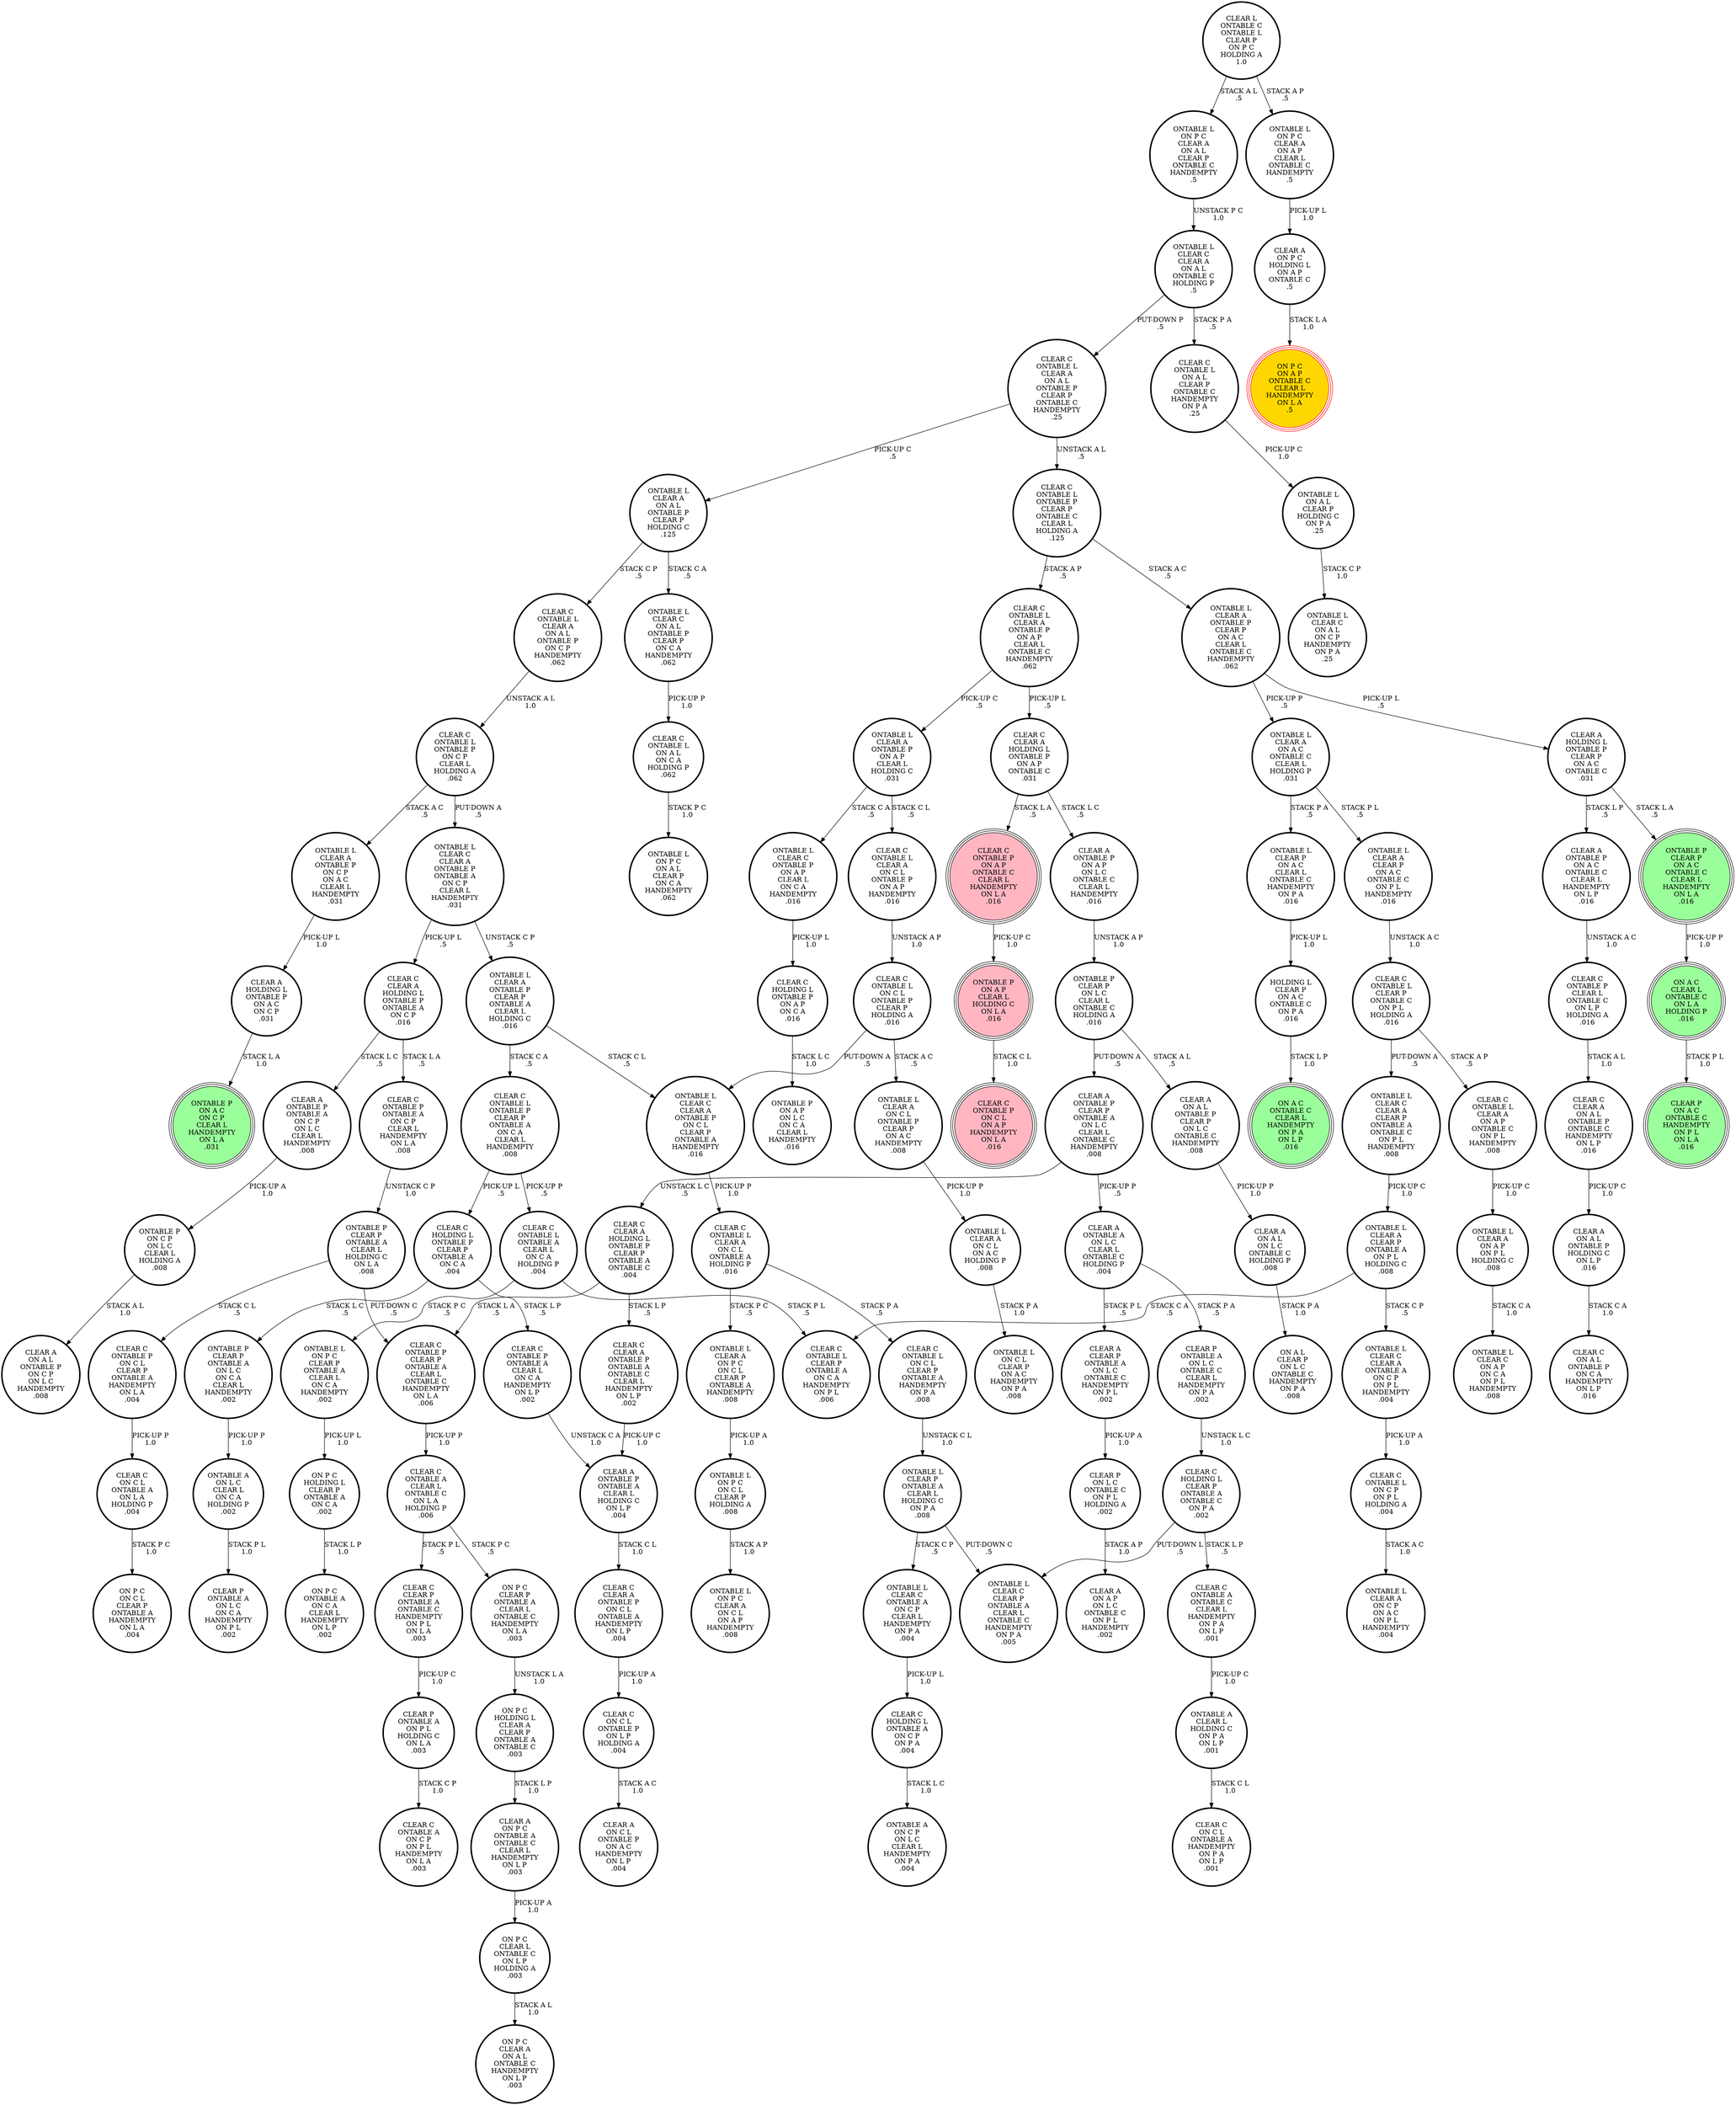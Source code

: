 digraph {
"CLEAR C\nCLEAR A\nONTABLE P\nONTABLE A\nONTABLE C\nCLEAR L\nHANDEMPTY\nON L P\n.002\n" -> "CLEAR A\nONTABLE P\nONTABLE A\nCLEAR L\nHOLDING C\nON L P\n.004\n"[label="PICK-UP C\n1.0\n"];
"ONTABLE L\nCLEAR A\nON C L\nONTABLE P\nCLEAR P\nON A C\nHANDEMPTY\n.008\n" -> "ONTABLE L\nCLEAR A\nON C L\nON A C\nHOLDING P\n.008\n"[label="PICK-UP P\n1.0\n"];
"ONTABLE L\nCLEAR C\nCLEAR A\nCLEAR P\nONTABLE A\nONTABLE C\nON P L\nHANDEMPTY\n.008\n" -> "ONTABLE L\nCLEAR A\nCLEAR P\nONTABLE A\nON P L\nHOLDING C\n.008\n"[label="PICK-UP C\n1.0\n"];
"CLEAR A\nON A L\nON L C\nONTABLE C\nHOLDING P\n.008\n" -> "ON A L\nCLEAR P\nON L C\nONTABLE C\nHANDEMPTY\nON P A\n.008\n"[label="STACK P A\n1.0\n"];
"ONTABLE L\nCLEAR C\nCLEAR A\nONTABLE P\nON C L\nCLEAR P\nONTABLE A\nHANDEMPTY\n.016\n" -> "CLEAR C\nONTABLE L\nCLEAR A\nON C L\nONTABLE A\nHOLDING P\n.016\n"[label="PICK-UP P\n1.0\n"];
"ON P C\nCLEAR L\nONTABLE C\nON L P\nHOLDING A\n.003\n" -> "ON P C\nCLEAR A\nON A L\nONTABLE C\nHANDEMPTY\nON L P\n.003\n"[label="STACK A L\n1.0\n"];
"ONTABLE L\nCLEAR C\nON A L\nONTABLE P\nCLEAR P\nON C A\nHANDEMPTY\n.062\n" -> "CLEAR C\nONTABLE L\nON A L\nON C A\nHOLDING P\n.062\n"[label="PICK-UP P\n1.0\n"];
"ONTABLE A\nCLEAR L\nHOLDING C\nON P A\nON L P\n.001\n" -> "CLEAR C\nON C L\nONTABLE A\nHANDEMPTY\nON P A\nON L P\n.001\n"[label="STACK C L\n1.0\n"];
"CLEAR C\nON C L\nONTABLE P\nON L P\nHOLDING A\n.004\n" -> "CLEAR A\nON C L\nONTABLE P\nON A C\nHANDEMPTY\nON L P\n.004\n"[label="STACK A C\n1.0\n"];
"CLEAR C\nHOLDING L\nONTABLE P\nON A P\nON C A\n.016\n" -> "ONTABLE P\nON A P\nON L C\nON C A\nCLEAR L\nHANDEMPTY\n.016\n"[label="STACK L C\n1.0\n"];
"CLEAR P\nON L C\nONTABLE C\nON P L\nHOLDING A\n.002\n" -> "CLEAR A\nON A P\nON L C\nONTABLE C\nON P L\nHANDEMPTY\n.002\n"[label="STACK A P\n1.0\n"];
"CLEAR C\nONTABLE L\nCLEAR A\nON A L\nONTABLE P\nCLEAR P\nONTABLE C\nHANDEMPTY\n.25\n" -> "CLEAR C\nONTABLE L\nONTABLE P\nCLEAR P\nONTABLE C\nCLEAR L\nHOLDING A\n.125\n"[label="UNSTACK A L\n.5\n"];
"CLEAR C\nONTABLE L\nCLEAR A\nON A L\nONTABLE P\nCLEAR P\nONTABLE C\nHANDEMPTY\n.25\n" -> "ONTABLE L\nCLEAR A\nON A L\nONTABLE P\nCLEAR P\nHOLDING C\n.125\n"[label="PICK-UP C\n.5\n"];
"CLEAR C\nHOLDING L\nONTABLE P\nCLEAR P\nONTABLE A\nON C A\n.004\n" -> "CLEAR C\nONTABLE P\nONTABLE A\nCLEAR L\nON C A\nHANDEMPTY\nON L P\n.002\n"[label="STACK L P\n.5\n"];
"CLEAR C\nHOLDING L\nONTABLE P\nCLEAR P\nONTABLE A\nON C A\n.004\n" -> "ONTABLE P\nCLEAR P\nONTABLE A\nON L C\nON C A\nCLEAR L\nHANDEMPTY\n.002\n"[label="STACK L C\n.5\n"];
"ONTABLE L\nON A L\nCLEAR P\nHOLDING C\nON P A\n.25\n" -> "ONTABLE L\nCLEAR C\nON A L\nON C P\nHANDEMPTY\nON P A\n.25\n"[label="STACK C P\n1.0\n"];
"ONTABLE L\nCLEAR A\nONTABLE P\nCLEAR P\nON A C\nCLEAR L\nONTABLE C\nHANDEMPTY\n.062\n" -> "ONTABLE L\nCLEAR A\nON A C\nONTABLE C\nCLEAR L\nHOLDING P\n.031\n"[label="PICK-UP P\n.5\n"];
"ONTABLE L\nCLEAR A\nONTABLE P\nCLEAR P\nON A C\nCLEAR L\nONTABLE C\nHANDEMPTY\n.062\n" -> "CLEAR A\nHOLDING L\nONTABLE P\nCLEAR P\nON A C\nONTABLE C\n.031\n"[label="PICK-UP L\n.5\n"];
"CLEAR A\nONTABLE A\nON L C\nCLEAR L\nONTABLE C\nHOLDING P\n.004\n" -> "CLEAR P\nONTABLE A\nON L C\nONTABLE C\nCLEAR L\nHANDEMPTY\nON P A\n.002\n"[label="STACK P A\n.5\n"];
"CLEAR A\nONTABLE A\nON L C\nCLEAR L\nONTABLE C\nHOLDING P\n.004\n" -> "CLEAR A\nCLEAR P\nONTABLE A\nON L C\nONTABLE C\nHANDEMPTY\nON P L\n.002\n"[label="STACK P L\n.5\n"];
"CLEAR C\nCLEAR A\nON A L\nONTABLE P\nONTABLE C\nHANDEMPTY\nON L P\n.016\n" -> "CLEAR A\nON A L\nONTABLE P\nHOLDING C\nON L P\n.016\n"[label="PICK-UP C\n1.0\n"];
"ON A C\nCLEAR L\nONTABLE C\nON L A\nHOLDING P\n.016\n" -> "CLEAR P\nON A C\nONTABLE C\nHANDEMPTY\nON P L\nON L A\n.016\n"[label="STACK P L\n1.0\n"];
"ONTABLE L\nCLEAR C\nONTABLE A\nON C P\nCLEAR L\nHANDEMPTY\nON P A\n.004\n" -> "CLEAR C\nHOLDING L\nONTABLE A\nON C P\nON P A\n.004\n"[label="PICK-UP L\n1.0\n"];
"ONTABLE L\nCLEAR P\nONTABLE A\nCLEAR L\nHOLDING C\nON P A\n.008\n" -> "ONTABLE L\nCLEAR C\nONTABLE A\nON C P\nCLEAR L\nHANDEMPTY\nON P A\n.004\n"[label="STACK C P\n.5\n"];
"ONTABLE L\nCLEAR P\nONTABLE A\nCLEAR L\nHOLDING C\nON P A\n.008\n" -> "ONTABLE L\nCLEAR C\nCLEAR P\nONTABLE A\nCLEAR L\nONTABLE C\nHANDEMPTY\nON P A\n.005\n"[label="PUT-DOWN C\n.5\n"];
"CLEAR C\nCLEAR A\nONTABLE P\nON C L\nONTABLE A\nHANDEMPTY\nON L P\n.004\n" -> "CLEAR C\nON C L\nONTABLE P\nON L P\nHOLDING A\n.004\n"[label="PICK-UP A\n1.0\n"];
"ONTABLE L\nCLEAR A\nONTABLE P\nCLEAR P\nONTABLE A\nCLEAR L\nHOLDING C\n.016\n" -> "ONTABLE L\nCLEAR C\nCLEAR A\nONTABLE P\nON C L\nCLEAR P\nONTABLE A\nHANDEMPTY\n.016\n"[label="STACK C L\n.5\n"];
"ONTABLE L\nCLEAR A\nONTABLE P\nCLEAR P\nONTABLE A\nCLEAR L\nHOLDING C\n.016\n" -> "CLEAR C\nONTABLE L\nONTABLE P\nCLEAR P\nONTABLE A\nON C A\nCLEAR L\nHANDEMPTY\n.008\n"[label="STACK C A\n.5\n"];
"CLEAR A\nCLEAR P\nONTABLE A\nON L C\nONTABLE C\nHANDEMPTY\nON P L\n.002\n" -> "CLEAR P\nON L C\nONTABLE C\nON P L\nHOLDING A\n.002\n"[label="PICK-UP A\n1.0\n"];
"CLEAR C\nON C L\nONTABLE A\nON L A\nHOLDING P\n.004\n" -> "ON P C\nON C L\nCLEAR P\nONTABLE A\nHANDEMPTY\nON L A\n.004\n"[label="STACK P C\n1.0\n"];
"CLEAR C\nONTABLE L\nONTABLE A\nCLEAR L\nON C A\nHOLDING P\n.004\n" -> "CLEAR C\nONTABLE L\nCLEAR P\nONTABLE A\nON C A\nHANDEMPTY\nON P L\n.006\n"[label="STACK P L\n.5\n"];
"CLEAR C\nONTABLE L\nONTABLE A\nCLEAR L\nON C A\nHOLDING P\n.004\n" -> "ONTABLE L\nON P C\nCLEAR P\nONTABLE A\nCLEAR L\nON C A\nHANDEMPTY\n.002\n"[label="STACK P C\n.5\n"];
"ONTABLE L\nCLEAR C\nCLEAR A\nONTABLE P\nONTABLE A\nON C P\nCLEAR L\nHANDEMPTY\n.031\n" -> "ONTABLE L\nCLEAR A\nONTABLE P\nCLEAR P\nONTABLE A\nCLEAR L\nHOLDING C\n.016\n"[label="UNSTACK C P\n.5\n"];
"ONTABLE L\nCLEAR C\nCLEAR A\nONTABLE P\nONTABLE A\nON C P\nCLEAR L\nHANDEMPTY\n.031\n" -> "CLEAR C\nCLEAR A\nHOLDING L\nONTABLE P\nONTABLE A\nON C P\n.016\n"[label="PICK-UP L\n.5\n"];
"HOLDING L\nCLEAR P\nON A C\nONTABLE C\nON P A\n.016\n" -> "ON A C\nONTABLE C\nCLEAR L\nHANDEMPTY\nON P A\nON L P\n.016\n"[label="STACK L P\n1.0\n"];
"CLEAR C\nCLEAR A\nHOLDING L\nONTABLE P\nCLEAR P\nONTABLE A\nONTABLE C\n.004\n" -> "CLEAR C\nCLEAR A\nONTABLE P\nONTABLE A\nONTABLE C\nCLEAR L\nHANDEMPTY\nON L P\n.002\n"[label="STACK L P\n.5\n"];
"CLEAR C\nCLEAR A\nHOLDING L\nONTABLE P\nCLEAR P\nONTABLE A\nONTABLE C\n.004\n" -> "CLEAR C\nONTABLE P\nCLEAR P\nONTABLE A\nCLEAR L\nONTABLE C\nHANDEMPTY\nON L A\n.006\n"[label="STACK L A\n.5\n"];
"CLEAR A\nONTABLE P\nONTABLE A\nCLEAR L\nHOLDING C\nON L P\n.004\n" -> "CLEAR C\nCLEAR A\nONTABLE P\nON C L\nONTABLE A\nHANDEMPTY\nON L P\n.004\n"[label="STACK C L\n1.0\n"];
"ONTABLE A\nON L C\nCLEAR L\nON C A\nHOLDING P\n.002\n" -> "CLEAR P\nONTABLE A\nON L C\nON C A\nHANDEMPTY\nON P L\n.002\n"[label="STACK P L\n1.0\n"];
"ONTABLE L\nON P C\nCLEAR P\nONTABLE A\nCLEAR L\nON C A\nHANDEMPTY\n.002\n" -> "ON P C\nHOLDING L\nCLEAR P\nONTABLE A\nON C A\n.002\n"[label="PICK-UP L\n1.0\n"];
"CLEAR A\nONTABLE P\nON A C\nONTABLE C\nCLEAR L\nHANDEMPTY\nON L P\n.016\n" -> "CLEAR C\nONTABLE P\nCLEAR L\nONTABLE C\nON L P\nHOLDING A\n.016\n"[label="UNSTACK A C\n1.0\n"];
"CLEAR C\nONTABLE P\nCLEAR L\nONTABLE C\nON L P\nHOLDING A\n.016\n" -> "CLEAR C\nCLEAR A\nON A L\nONTABLE P\nONTABLE C\nHANDEMPTY\nON L P\n.016\n"[label="STACK A L\n1.0\n"];
"CLEAR C\nCLEAR A\nHOLDING L\nONTABLE P\nONTABLE A\nON C P\n.016\n" -> "CLEAR C\nONTABLE P\nONTABLE A\nON C P\nCLEAR L\nHANDEMPTY\nON L A\n.008\n"[label="STACK L A\n.5\n"];
"CLEAR C\nCLEAR A\nHOLDING L\nONTABLE P\nONTABLE A\nON C P\n.016\n" -> "CLEAR A\nONTABLE P\nONTABLE A\nON C P\nON L C\nCLEAR L\nHANDEMPTY\n.008\n"[label="STACK L C\n.5\n"];
"ONTABLE L\nCLEAR A\nONTABLE P\nON C P\nON A C\nCLEAR L\nHANDEMPTY\n.031\n" -> "CLEAR A\nHOLDING L\nONTABLE P\nON A C\nON C P\n.031\n"[label="PICK-UP L\n1.0\n"];
"CLEAR A\nON P C\nONTABLE A\nONTABLE C\nCLEAR L\nHANDEMPTY\nON L P\n.003\n" -> "ON P C\nCLEAR L\nONTABLE C\nON L P\nHOLDING A\n.003\n"[label="PICK-UP A\n1.0\n"];
"CLEAR C\nONTABLE P\nON A P\nONTABLE C\nCLEAR L\nHANDEMPTY\nON L A\n.016\n" -> "ONTABLE P\nON A P\nCLEAR L\nHOLDING C\nON L A\n.016\n"[label="PICK-UP C\n1.0\n"];
"ONTABLE L\nCLEAR A\nON A P\nON P L\nHOLDING C\n.008\n" -> "ONTABLE L\nCLEAR C\nON A P\nON C A\nON P L\nHANDEMPTY\n.008\n"[label="STACK C A\n1.0\n"];
"CLEAR C\nONTABLE L\nCLEAR A\nON A L\nONTABLE P\nON C P\nHANDEMPTY\n.062\n" -> "CLEAR C\nONTABLE L\nONTABLE P\nON C P\nCLEAR L\nHOLDING A\n.062\n"[label="UNSTACK A L\n1.0\n"];
"ONTABLE L\nCLEAR P\nON A C\nCLEAR L\nONTABLE C\nHANDEMPTY\nON P A\n.016\n" -> "HOLDING L\nCLEAR P\nON A C\nONTABLE C\nON P A\n.016\n"[label="PICK-UP L\n1.0\n"];
"ONTABLE L\nCLEAR A\nON A L\nONTABLE P\nCLEAR P\nHOLDING C\n.125\n" -> "ONTABLE L\nCLEAR C\nON A L\nONTABLE P\nCLEAR P\nON C A\nHANDEMPTY\n.062\n"[label="STACK C A\n.5\n"];
"ONTABLE L\nCLEAR A\nON A L\nONTABLE P\nCLEAR P\nHOLDING C\n.125\n" -> "CLEAR C\nONTABLE L\nCLEAR A\nON A L\nONTABLE P\nON C P\nHANDEMPTY\n.062\n"[label="STACK C P\n.5\n"];
"CLEAR P\nONTABLE A\nON L C\nONTABLE C\nCLEAR L\nHANDEMPTY\nON P A\n.002\n" -> "CLEAR C\nHOLDING L\nCLEAR P\nONTABLE A\nONTABLE C\nON P A\n.002\n"[label="UNSTACK L C\n1.0\n"];
"ONTABLE L\nCLEAR C\nONTABLE P\nON A P\nCLEAR L\nON C A\nHANDEMPTY\n.016\n" -> "CLEAR C\nHOLDING L\nONTABLE P\nON A P\nON C A\n.016\n"[label="PICK-UP L\n1.0\n"];
"ONTABLE L\nCLEAR A\nON A C\nONTABLE C\nCLEAR L\nHOLDING P\n.031\n" -> "ONTABLE L\nCLEAR A\nCLEAR P\nON A C\nONTABLE C\nON P L\nHANDEMPTY\n.016\n"[label="STACK P L\n.5\n"];
"ONTABLE L\nCLEAR A\nON A C\nONTABLE C\nCLEAR L\nHOLDING P\n.031\n" -> "ONTABLE L\nCLEAR P\nON A C\nCLEAR L\nONTABLE C\nHANDEMPTY\nON P A\n.016\n"[label="STACK P A\n.5\n"];
"CLEAR A\nONTABLE P\nCLEAR P\nONTABLE A\nON L C\nCLEAR L\nONTABLE C\nHANDEMPTY\n.008\n" -> "CLEAR A\nONTABLE A\nON L C\nCLEAR L\nONTABLE C\nHOLDING P\n.004\n"[label="PICK-UP P\n.5\n"];
"CLEAR A\nONTABLE P\nCLEAR P\nONTABLE A\nON L C\nCLEAR L\nONTABLE C\nHANDEMPTY\n.008\n" -> "CLEAR C\nCLEAR A\nHOLDING L\nONTABLE P\nCLEAR P\nONTABLE A\nONTABLE C\n.004\n"[label="UNSTACK L C\n.5\n"];
"CLEAR A\nON P C\nHOLDING L\nON A P\nONTABLE C\n.5\n" -> "ON P C\nON A P\nONTABLE C\nCLEAR L\nHANDEMPTY\nON L A\n.5\n"[label="STACK L A\n1.0\n"];
"CLEAR C\nONTABLE L\nON A L\nCLEAR P\nONTABLE C\nHANDEMPTY\nON P A\n.25\n" -> "ONTABLE L\nON A L\nCLEAR P\nHOLDING C\nON P A\n.25\n"[label="PICK-UP C\n1.0\n"];
"CLEAR C\nONTABLE L\nON C L\nONTABLE P\nCLEAR P\nHOLDING A\n.016\n" -> "ONTABLE L\nCLEAR A\nON C L\nONTABLE P\nCLEAR P\nON A C\nHANDEMPTY\n.008\n"[label="STACK A C\n.5\n"];
"CLEAR C\nONTABLE L\nON C L\nONTABLE P\nCLEAR P\nHOLDING A\n.016\n" -> "ONTABLE L\nCLEAR C\nCLEAR A\nONTABLE P\nON C L\nCLEAR P\nONTABLE A\nHANDEMPTY\n.016\n"[label="PUT-DOWN A\n.5\n"];
"CLEAR C\nONTABLE A\nCLEAR L\nONTABLE C\nON L A\nHOLDING P\n.006\n" -> "ON P C\nCLEAR P\nONTABLE A\nCLEAR L\nONTABLE C\nHANDEMPTY\nON L A\n.003\n"[label="STACK P C\n.5\n"];
"CLEAR C\nONTABLE A\nCLEAR L\nONTABLE C\nON L A\nHOLDING P\n.006\n" -> "CLEAR C\nCLEAR P\nONTABLE A\nONTABLE C\nHANDEMPTY\nON P L\nON L A\n.003\n"[label="STACK P L\n.5\n"];
"ONTABLE P\nON A P\nCLEAR L\nHOLDING C\nON L A\n.016\n" -> "CLEAR C\nONTABLE P\nON C L\nON A P\nHANDEMPTY\nON L A\n.016\n"[label="STACK C L\n1.0\n"];
"ONTABLE P\nCLEAR P\nONTABLE A\nON L C\nON C A\nCLEAR L\nHANDEMPTY\n.002\n" -> "ONTABLE A\nON L C\nCLEAR L\nON C A\nHOLDING P\n.002\n"[label="PICK-UP P\n1.0\n"];
"CLEAR C\nONTABLE L\nCLEAR A\nON A P\nONTABLE C\nON P L\nHANDEMPTY\n.008\n" -> "ONTABLE L\nCLEAR A\nON A P\nON P L\nHOLDING C\n.008\n"[label="PICK-UP C\n1.0\n"];
"CLEAR C\nONTABLE P\nONTABLE A\nCLEAR L\nON C A\nHANDEMPTY\nON L P\n.002\n" -> "CLEAR A\nONTABLE P\nONTABLE A\nCLEAR L\nHOLDING C\nON L P\n.004\n"[label="UNSTACK C A\n1.0\n"];
"CLEAR C\nONTABLE P\nCLEAR P\nONTABLE A\nCLEAR L\nONTABLE C\nHANDEMPTY\nON L A\n.006\n" -> "CLEAR C\nONTABLE A\nCLEAR L\nONTABLE C\nON L A\nHOLDING P\n.006\n"[label="PICK-UP P\n1.0\n"];
"ONTABLE L\nON P C\nCLEAR A\nON A L\nCLEAR P\nONTABLE C\nHANDEMPTY\n.5\n" -> "ONTABLE L\nCLEAR C\nCLEAR A\nON A L\nONTABLE C\nHOLDING P\n.5\n"[label="UNSTACK P C\n1.0\n"];
"CLEAR C\nCLEAR P\nONTABLE A\nONTABLE C\nHANDEMPTY\nON P L\nON L A\n.003\n" -> "CLEAR P\nONTABLE A\nON P L\nHOLDING C\nON L A\n.003\n"[label="PICK-UP C\n1.0\n"];
"CLEAR C\nONTABLE L\nCLEAR A\nON C L\nONTABLE P\nON A P\nHANDEMPTY\n.016\n" -> "CLEAR C\nONTABLE L\nON C L\nONTABLE P\nCLEAR P\nHOLDING A\n.016\n"[label="UNSTACK A P\n1.0\n"];
"CLEAR L\nONTABLE C\nONTABLE L\nCLEAR P\nON P C\nHOLDING A\n1.0\n" -> "ONTABLE L\nON P C\nCLEAR A\nON A L\nCLEAR P\nONTABLE C\nHANDEMPTY\n.5\n"[label="STACK A L\n.5\n"];
"CLEAR L\nONTABLE C\nONTABLE L\nCLEAR P\nON P C\nHOLDING A\n1.0\n" -> "ONTABLE L\nON P C\nCLEAR A\nON A P\nCLEAR L\nONTABLE C\nHANDEMPTY\n.5\n"[label="STACK A P\n.5\n"];
"CLEAR C\nONTABLE P\nON C L\nCLEAR P\nONTABLE A\nHANDEMPTY\nON L A\n.004\n" -> "CLEAR C\nON C L\nONTABLE A\nON L A\nHOLDING P\n.004\n"[label="PICK-UP P\n1.0\n"];
"CLEAR A\nHOLDING L\nONTABLE P\nON A C\nON C P\n.031\n" -> "ONTABLE P\nON A C\nON C P\nCLEAR L\nHANDEMPTY\nON L A\n.031\n"[label="STACK L A\n1.0\n"];
"CLEAR A\nONTABLE P\nONTABLE A\nON C P\nON L C\nCLEAR L\nHANDEMPTY\n.008\n" -> "ONTABLE P\nON C P\nON L C\nCLEAR L\nHOLDING A\n.008\n"[label="PICK-UP A\n1.0\n"];
"ONTABLE P\nON C P\nON L C\nCLEAR L\nHOLDING A\n.008\n" -> "CLEAR A\nON A L\nONTABLE P\nON C P\nON L C\nHANDEMPTY\n.008\n"[label="STACK A L\n1.0\n"];
"CLEAR C\nHOLDING L\nONTABLE A\nON C P\nON P A\n.004\n" -> "ONTABLE A\nON C P\nON L C\nCLEAR L\nHANDEMPTY\nON P A\n.004\n"[label="STACK L C\n1.0\n"];
"CLEAR C\nONTABLE L\nCLEAR P\nONTABLE C\nON P L\nHOLDING A\n.016\n" -> "CLEAR C\nONTABLE L\nCLEAR A\nON A P\nONTABLE C\nON P L\nHANDEMPTY\n.008\n"[label="STACK A P\n.5\n"];
"CLEAR C\nONTABLE L\nCLEAR P\nONTABLE C\nON P L\nHOLDING A\n.016\n" -> "ONTABLE L\nCLEAR C\nCLEAR A\nCLEAR P\nONTABLE A\nONTABLE C\nON P L\nHANDEMPTY\n.008\n"[label="PUT-DOWN A\n.5\n"];
"CLEAR C\nONTABLE L\nON C P\nON P L\nHOLDING A\n.004\n" -> "ONTABLE L\nCLEAR A\nON C P\nON A C\nON P L\nHANDEMPTY\n.004\n"[label="STACK A C\n1.0\n"];
"CLEAR C\nONTABLE P\nONTABLE A\nON C P\nCLEAR L\nHANDEMPTY\nON L A\n.008\n" -> "ONTABLE P\nCLEAR P\nONTABLE A\nCLEAR L\nHOLDING C\nON L A\n.008\n"[label="UNSTACK C P\n1.0\n"];
"CLEAR A\nON A L\nONTABLE P\nHOLDING C\nON L P\n.016\n" -> "CLEAR C\nON A L\nONTABLE P\nON C A\nHANDEMPTY\nON L P\n.016\n"[label="STACK C A\n1.0\n"];
"CLEAR A\nONTABLE P\nON A P\nON L C\nONTABLE C\nCLEAR L\nHANDEMPTY\n.016\n" -> "ONTABLE P\nCLEAR P\nON L C\nCLEAR L\nONTABLE C\nHOLDING A\n.016\n"[label="UNSTACK A P\n1.0\n"];
"ONTABLE L\nCLEAR C\nCLEAR A\nONTABLE A\nON C P\nON P L\nHANDEMPTY\n.004\n" -> "CLEAR C\nONTABLE L\nON C P\nON P L\nHOLDING A\n.004\n"[label="PICK-UP A\n1.0\n"];
"ONTABLE L\nCLEAR A\nONTABLE P\nON A P\nCLEAR L\nHOLDING C\n.031\n" -> "CLEAR C\nONTABLE L\nCLEAR A\nON C L\nONTABLE P\nON A P\nHANDEMPTY\n.016\n"[label="STACK C L\n.5\n"];
"ONTABLE L\nCLEAR A\nONTABLE P\nON A P\nCLEAR L\nHOLDING C\n.031\n" -> "ONTABLE L\nCLEAR C\nONTABLE P\nON A P\nCLEAR L\nON C A\nHANDEMPTY\n.016\n"[label="STACK C A\n.5\n"];
"CLEAR C\nHOLDING L\nCLEAR P\nONTABLE A\nONTABLE C\nON P A\n.002\n" -> "ONTABLE L\nCLEAR C\nCLEAR P\nONTABLE A\nCLEAR L\nONTABLE C\nHANDEMPTY\nON P A\n.005\n"[label="PUT-DOWN L\n.5\n"];
"CLEAR C\nHOLDING L\nCLEAR P\nONTABLE A\nONTABLE C\nON P A\n.002\n" -> "CLEAR C\nONTABLE A\nONTABLE C\nCLEAR L\nHANDEMPTY\nON P A\nON L P\n.001\n"[label="STACK L P\n.5\n"];
"ONTABLE L\nCLEAR A\nCLEAR P\nONTABLE A\nON P L\nHOLDING C\n.008\n" -> "CLEAR C\nONTABLE L\nCLEAR P\nONTABLE A\nON C A\nHANDEMPTY\nON P L\n.006\n"[label="STACK C A\n.5\n"];
"ONTABLE L\nCLEAR A\nCLEAR P\nONTABLE A\nON P L\nHOLDING C\n.008\n" -> "ONTABLE L\nCLEAR C\nCLEAR A\nONTABLE A\nON C P\nON P L\nHANDEMPTY\n.004\n"[label="STACK C P\n.5\n"];
"CLEAR A\nON A L\nONTABLE P\nCLEAR P\nON L C\nONTABLE C\nHANDEMPTY\n.008\n" -> "CLEAR A\nON A L\nON L C\nONTABLE C\nHOLDING P\n.008\n"[label="PICK-UP P\n1.0\n"];
"CLEAR C\nONTABLE L\nON C L\nCLEAR P\nONTABLE A\nHANDEMPTY\nON P A\n.008\n" -> "ONTABLE L\nCLEAR P\nONTABLE A\nCLEAR L\nHOLDING C\nON P A\n.008\n"[label="UNSTACK C L\n1.0\n"];
"ONTABLE L\nCLEAR A\nON P C\nON C L\nCLEAR P\nONTABLE A\nHANDEMPTY\n.008\n" -> "ONTABLE L\nON P C\nON C L\nCLEAR P\nHOLDING A\n.008\n"[label="PICK-UP A\n1.0\n"];
"ON P C\nHOLDING L\nCLEAR A\nCLEAR P\nONTABLE A\nONTABLE C\n.003\n" -> "CLEAR A\nON P C\nONTABLE A\nONTABLE C\nCLEAR L\nHANDEMPTY\nON L P\n.003\n"[label="STACK L P\n1.0\n"];
"CLEAR C\nONTABLE L\nCLEAR A\nON C L\nONTABLE A\nHOLDING P\n.016\n" -> "CLEAR C\nONTABLE L\nON C L\nCLEAR P\nONTABLE A\nHANDEMPTY\nON P A\n.008\n"[label="STACK P A\n.5\n"];
"CLEAR C\nONTABLE L\nCLEAR A\nON C L\nONTABLE A\nHOLDING P\n.016\n" -> "ONTABLE L\nCLEAR A\nON P C\nON C L\nCLEAR P\nONTABLE A\nHANDEMPTY\n.008\n"[label="STACK P C\n.5\n"];
"ONTABLE L\nON P C\nCLEAR A\nON A P\nCLEAR L\nONTABLE C\nHANDEMPTY\n.5\n" -> "CLEAR A\nON P C\nHOLDING L\nON A P\nONTABLE C\n.5\n"[label="PICK-UP L\n1.0\n"];
"ONTABLE P\nCLEAR P\nON L C\nCLEAR L\nONTABLE C\nHOLDING A\n.016\n" -> "CLEAR A\nON A L\nONTABLE P\nCLEAR P\nON L C\nONTABLE C\nHANDEMPTY\n.008\n"[label="STACK A L\n.5\n"];
"ONTABLE P\nCLEAR P\nON L C\nCLEAR L\nONTABLE C\nHOLDING A\n.016\n" -> "CLEAR A\nONTABLE P\nCLEAR P\nONTABLE A\nON L C\nCLEAR L\nONTABLE C\nHANDEMPTY\n.008\n"[label="PUT-DOWN A\n.5\n"];
"CLEAR C\nONTABLE L\nONTABLE P\nCLEAR P\nONTABLE A\nON C A\nCLEAR L\nHANDEMPTY\n.008\n" -> "CLEAR C\nONTABLE L\nONTABLE A\nCLEAR L\nON C A\nHOLDING P\n.004\n"[label="PICK-UP P\n.5\n"];
"CLEAR C\nONTABLE L\nONTABLE P\nCLEAR P\nONTABLE A\nON C A\nCLEAR L\nHANDEMPTY\n.008\n" -> "CLEAR C\nHOLDING L\nONTABLE P\nCLEAR P\nONTABLE A\nON C A\n.004\n"[label="PICK-UP L\n.5\n"];
"CLEAR C\nONTABLE L\nCLEAR A\nONTABLE P\nON A P\nCLEAR L\nONTABLE C\nHANDEMPTY\n.062\n" -> "CLEAR C\nCLEAR A\nHOLDING L\nONTABLE P\nON A P\nONTABLE C\n.031\n"[label="PICK-UP L\n.5\n"];
"CLEAR C\nONTABLE L\nCLEAR A\nONTABLE P\nON A P\nCLEAR L\nONTABLE C\nHANDEMPTY\n.062\n" -> "ONTABLE L\nCLEAR A\nONTABLE P\nON A P\nCLEAR L\nHOLDING C\n.031\n"[label="PICK-UP C\n.5\n"];
"ONTABLE L\nCLEAR A\nCLEAR P\nON A C\nONTABLE C\nON P L\nHANDEMPTY\n.016\n" -> "CLEAR C\nONTABLE L\nCLEAR P\nONTABLE C\nON P L\nHOLDING A\n.016\n"[label="UNSTACK A C\n1.0\n"];
"ONTABLE L\nCLEAR A\nON C L\nON A C\nHOLDING P\n.008\n" -> "ONTABLE L\nON C L\nCLEAR P\nON A C\nHANDEMPTY\nON P A\n.008\n"[label="STACK P A\n1.0\n"];
"ONTABLE P\nCLEAR P\nONTABLE A\nCLEAR L\nHOLDING C\nON L A\n.008\n" -> "CLEAR C\nONTABLE P\nCLEAR P\nONTABLE A\nCLEAR L\nONTABLE C\nHANDEMPTY\nON L A\n.006\n"[label="PUT-DOWN C\n.5\n"];
"ONTABLE P\nCLEAR P\nONTABLE A\nCLEAR L\nHOLDING C\nON L A\n.008\n" -> "CLEAR C\nONTABLE P\nON C L\nCLEAR P\nONTABLE A\nHANDEMPTY\nON L A\n.004\n"[label="STACK C L\n.5\n"];
"CLEAR P\nONTABLE A\nON P L\nHOLDING C\nON L A\n.003\n" -> "CLEAR C\nONTABLE A\nON C P\nON P L\nHANDEMPTY\nON L A\n.003\n"[label="STACK C P\n1.0\n"];
"CLEAR C\nONTABLE L\nON A L\nON C A\nHOLDING P\n.062\n" -> "ONTABLE L\nON P C\nON A L\nCLEAR P\nON C A\nHANDEMPTY\n.062\n"[label="STACK P C\n1.0\n"];
"CLEAR C\nONTABLE L\nONTABLE P\nON C P\nCLEAR L\nHOLDING A\n.062\n" -> "ONTABLE L\nCLEAR A\nONTABLE P\nON C P\nON A C\nCLEAR L\nHANDEMPTY\n.031\n"[label="STACK A C\n.5\n"];
"CLEAR C\nONTABLE L\nONTABLE P\nON C P\nCLEAR L\nHOLDING A\n.062\n" -> "ONTABLE L\nCLEAR C\nCLEAR A\nONTABLE P\nONTABLE A\nON C P\nCLEAR L\nHANDEMPTY\n.031\n"[label="PUT-DOWN A\n.5\n"];
"ONTABLE L\nCLEAR C\nCLEAR A\nON A L\nONTABLE C\nHOLDING P\n.5\n" -> "CLEAR C\nONTABLE L\nCLEAR A\nON A L\nONTABLE P\nCLEAR P\nONTABLE C\nHANDEMPTY\n.25\n"[label="PUT-DOWN P\n.5\n"];
"ONTABLE L\nCLEAR C\nCLEAR A\nON A L\nONTABLE C\nHOLDING P\n.5\n" -> "CLEAR C\nONTABLE L\nON A L\nCLEAR P\nONTABLE C\nHANDEMPTY\nON P A\n.25\n"[label="STACK P A\n.5\n"];
"ONTABLE L\nON P C\nON C L\nCLEAR P\nHOLDING A\n.008\n" -> "ONTABLE L\nON P C\nCLEAR A\nON C L\nON A P\nHANDEMPTY\n.008\n"[label="STACK A P\n1.0\n"];
"ON P C\nHOLDING L\nCLEAR P\nONTABLE A\nON C A\n.002\n" -> "ON P C\nONTABLE A\nON C A\nCLEAR L\nHANDEMPTY\nON L P\n.002\n"[label="STACK L P\n1.0\n"];
"CLEAR A\nHOLDING L\nONTABLE P\nCLEAR P\nON A C\nONTABLE C\n.031\n" -> "CLEAR A\nONTABLE P\nON A C\nONTABLE C\nCLEAR L\nHANDEMPTY\nON L P\n.016\n"[label="STACK L P\n.5\n"];
"CLEAR A\nHOLDING L\nONTABLE P\nCLEAR P\nON A C\nONTABLE C\n.031\n" -> "ONTABLE P\nCLEAR P\nON A C\nONTABLE C\nCLEAR L\nHANDEMPTY\nON L A\n.016\n"[label="STACK L A\n.5\n"];
"CLEAR C\nONTABLE A\nONTABLE C\nCLEAR L\nHANDEMPTY\nON P A\nON L P\n.001\n" -> "ONTABLE A\nCLEAR L\nHOLDING C\nON P A\nON L P\n.001\n"[label="PICK-UP C\n1.0\n"];
"CLEAR C\nCLEAR A\nHOLDING L\nONTABLE P\nON A P\nONTABLE C\n.031\n" -> "CLEAR C\nONTABLE P\nON A P\nONTABLE C\nCLEAR L\nHANDEMPTY\nON L A\n.016\n"[label="STACK L A\n.5\n"];
"CLEAR C\nCLEAR A\nHOLDING L\nONTABLE P\nON A P\nONTABLE C\n.031\n" -> "CLEAR A\nONTABLE P\nON A P\nON L C\nONTABLE C\nCLEAR L\nHANDEMPTY\n.016\n"[label="STACK L C\n.5\n"];
"CLEAR C\nONTABLE L\nONTABLE P\nCLEAR P\nONTABLE C\nCLEAR L\nHOLDING A\n.125\n" -> "ONTABLE L\nCLEAR A\nONTABLE P\nCLEAR P\nON A C\nCLEAR L\nONTABLE C\nHANDEMPTY\n.062\n"[label="STACK A C\n.5\n"];
"CLEAR C\nONTABLE L\nONTABLE P\nCLEAR P\nONTABLE C\nCLEAR L\nHOLDING A\n.125\n" -> "CLEAR C\nONTABLE L\nCLEAR A\nONTABLE P\nON A P\nCLEAR L\nONTABLE C\nHANDEMPTY\n.062\n"[label="STACK A P\n.5\n"];
"ON P C\nCLEAR P\nONTABLE A\nCLEAR L\nONTABLE C\nHANDEMPTY\nON L A\n.003\n" -> "ON P C\nHOLDING L\nCLEAR A\nCLEAR P\nONTABLE A\nONTABLE C\n.003\n"[label="UNSTACK L A\n1.0\n"];
"ONTABLE P\nCLEAR P\nON A C\nONTABLE C\nCLEAR L\nHANDEMPTY\nON L A\n.016\n" -> "ON A C\nCLEAR L\nONTABLE C\nON L A\nHOLDING P\n.016\n"[label="PICK-UP P\n1.0\n"];
"CLEAR A\nON A P\nON L C\nONTABLE C\nON P L\nHANDEMPTY\n.002\n" [shape=circle, penwidth=3];
"ONTABLE L\nCLEAR C\nCLEAR P\nONTABLE A\nCLEAR L\nONTABLE C\nHANDEMPTY\nON P A\n.005\n" [shape=circle, penwidth=3];
"CLEAR C\nON C L\nONTABLE A\nHANDEMPTY\nON P A\nON L P\n.001\n" [shape=circle, penwidth=3];
"CLEAR P\nON A C\nONTABLE C\nHANDEMPTY\nON P L\nON L A\n.016\n" [shape=circle, style=filled, fillcolor=palegreen1, peripheries=3];
"CLEAR C\nONTABLE L\nCLEAR P\nONTABLE A\nON C A\nHANDEMPTY\nON P L\n.006\n" [shape=circle, penwidth=3];
"ON P C\nON A P\nONTABLE C\nCLEAR L\nHANDEMPTY\nON L A\n.5\n" [shape=circle, style=filled color=red, fillcolor=gold, peripheries=3];
"ON A L\nCLEAR P\nON L C\nONTABLE C\nHANDEMPTY\nON P A\n.008\n" [shape=circle, penwidth=3];
"ONTABLE P\nON A P\nON L C\nON C A\nCLEAR L\nHANDEMPTY\n.016\n" [shape=circle, penwidth=3];
"CLEAR C\nONTABLE A\nON C P\nON P L\nHANDEMPTY\nON L A\n.003\n" [shape=circle, penwidth=3];
"ONTABLE L\nON P C\nON A L\nCLEAR P\nON C A\nHANDEMPTY\n.062\n" [shape=circle, penwidth=3];
"ONTABLE L\nON C L\nCLEAR P\nON A C\nHANDEMPTY\nON P A\n.008\n" [shape=circle, penwidth=3];
"ONTABLE L\nCLEAR C\nON A P\nON C A\nON P L\nHANDEMPTY\n.008\n" [shape=circle, penwidth=3];
"CLEAR C\nONTABLE P\nON C L\nON A P\nHANDEMPTY\nON L A\n.016\n" [shape=circle, style=filled, fillcolor=lightpink, peripheries=3];
"ON P C\nCLEAR A\nON A L\nONTABLE C\nHANDEMPTY\nON L P\n.003\n" [shape=circle, penwidth=3];
"ONTABLE L\nCLEAR C\nON A L\nON C P\nHANDEMPTY\nON P A\n.25\n" [shape=circle, penwidth=3];
"ON P C\nONTABLE A\nON C A\nCLEAR L\nHANDEMPTY\nON L P\n.002\n" [shape=circle, penwidth=3];
"ONTABLE L\nON P C\nCLEAR A\nON C L\nON A P\nHANDEMPTY\n.008\n" [shape=circle, penwidth=3];
"ONTABLE A\nON C P\nON L C\nCLEAR L\nHANDEMPTY\nON P A\n.004\n" [shape=circle, penwidth=3];
"CLEAR P\nONTABLE A\nON L C\nON C A\nHANDEMPTY\nON P L\n.002\n" [shape=circle, penwidth=3];
"ON A C\nONTABLE C\nCLEAR L\nHANDEMPTY\nON P A\nON L P\n.016\n" [shape=circle, style=filled, fillcolor=palegreen1, peripheries=3];
"CLEAR A\nON A L\nONTABLE P\nON C P\nON L C\nHANDEMPTY\n.008\n" [shape=circle, penwidth=3];
"CLEAR A\nON C L\nONTABLE P\nON A C\nHANDEMPTY\nON L P\n.004\n" [shape=circle, penwidth=3];
"ONTABLE P\nON A C\nON C P\nCLEAR L\nHANDEMPTY\nON L A\n.031\n" [shape=circle, style=filled, fillcolor=palegreen1, peripheries=3];
"CLEAR C\nON A L\nONTABLE P\nON C A\nHANDEMPTY\nON L P\n.016\n" [shape=circle, penwidth=3];
"ON P C\nON C L\nCLEAR P\nONTABLE A\nHANDEMPTY\nON L A\n.004\n" [shape=circle, penwidth=3];
"ONTABLE L\nCLEAR A\nON C P\nON A C\nON P L\nHANDEMPTY\n.004\n" [shape=circle, penwidth=3];
"CLEAR A\nON A P\nON L C\nONTABLE C\nON P L\nHANDEMPTY\n.002\n" [shape=circle, penwidth=3];
"ONTABLE L\nCLEAR C\nCLEAR P\nONTABLE A\nCLEAR L\nONTABLE C\nHANDEMPTY\nON P A\n.005\n" [shape=circle, penwidth=3];
"ON P C\nHOLDING L\nCLEAR A\nCLEAR P\nONTABLE A\nONTABLE C\n.003\n" [shape=circle, penwidth=3];
"CLEAR C\nONTABLE L\nON C L\nONTABLE P\nCLEAR P\nHOLDING A\n.016\n" [shape=circle, penwidth=3];
"CLEAR C\nONTABLE L\nCLEAR A\nONTABLE P\nON A P\nCLEAR L\nONTABLE C\nHANDEMPTY\n.062\n" [shape=circle, penwidth=3];
"ONTABLE L\nON A L\nCLEAR P\nHOLDING C\nON P A\n.25\n" [shape=circle, penwidth=3];
"CLEAR C\nONTABLE L\nCLEAR P\nONTABLE C\nON P L\nHOLDING A\n.016\n" [shape=circle, penwidth=3];
"CLEAR C\nON C L\nONTABLE P\nON L P\nHOLDING A\n.004\n" [shape=circle, penwidth=3];
"ONTABLE L\nCLEAR C\nCLEAR A\nONTABLE A\nON C P\nON P L\nHANDEMPTY\n.004\n" [shape=circle, penwidth=3];
"ONTABLE A\nON L C\nCLEAR L\nON C A\nHOLDING P\n.002\n" [shape=circle, penwidth=3];
"ONTABLE L\nCLEAR P\nONTABLE A\nCLEAR L\nHOLDING C\nON P A\n.008\n" [shape=circle, penwidth=3];
"ONTABLE L\nCLEAR A\nON C L\nON A C\nHOLDING P\n.008\n" [shape=circle, penwidth=3];
"CLEAR C\nON C L\nONTABLE A\nHANDEMPTY\nON P A\nON L P\n.001\n" [shape=circle, penwidth=3];
"CLEAR P\nON A C\nONTABLE C\nHANDEMPTY\nON P L\nON L A\n.016\n" [shape=circle, style=filled, fillcolor=palegreen1, peripheries=3];
"CLEAR C\nONTABLE L\nCLEAR P\nONTABLE A\nON C A\nHANDEMPTY\nON P L\n.006\n" [shape=circle, penwidth=3];
"CLEAR C\nONTABLE L\nCLEAR A\nON A P\nONTABLE C\nON P L\nHANDEMPTY\n.008\n" [shape=circle, penwidth=3];
"CLEAR C\nONTABLE L\nON C L\nCLEAR P\nONTABLE A\nHANDEMPTY\nON P A\n.008\n" [shape=circle, penwidth=3];
"ON P C\nON A P\nONTABLE C\nCLEAR L\nHANDEMPTY\nON L A\n.5\n" [shape=circle, style=filled color=red, fillcolor=gold, peripheries=3];
"CLEAR A\nON P C\nHOLDING L\nON A P\nONTABLE C\n.5\n" [shape=circle, penwidth=3];
"ONTABLE L\nCLEAR A\nON A P\nON P L\nHOLDING C\n.008\n" [shape=circle, penwidth=3];
"ON A L\nCLEAR P\nON L C\nONTABLE C\nHANDEMPTY\nON P A\n.008\n" [shape=circle, penwidth=3];
"ONTABLE L\nCLEAR A\nON A L\nONTABLE P\nCLEAR P\nHOLDING C\n.125\n" [shape=circle, penwidth=3];
"CLEAR C\nHOLDING L\nONTABLE P\nON A P\nON C A\n.016\n" [shape=circle, penwidth=3];
"ONTABLE L\nON P C\nCLEAR P\nONTABLE A\nCLEAR L\nON C A\nHANDEMPTY\n.002\n" [shape=circle, penwidth=3];
"ONTABLE A\nCLEAR L\nHOLDING C\nON P A\nON L P\n.001\n" [shape=circle, penwidth=3];
"CLEAR C\nONTABLE P\nCLEAR L\nONTABLE C\nON L P\nHOLDING A\n.016\n" [shape=circle, penwidth=3];
"ONTABLE P\nON A P\nON L C\nON C A\nCLEAR L\nHANDEMPTY\n.016\n" [shape=circle, penwidth=3];
"ONTABLE L\nCLEAR C\nONTABLE A\nON C P\nCLEAR L\nHANDEMPTY\nON P A\n.004\n" [shape=circle, penwidth=3];
"ONTABLE L\nCLEAR P\nON A C\nCLEAR L\nONTABLE C\nHANDEMPTY\nON P A\n.016\n" [shape=circle, penwidth=3];
"CLEAR C\nONTABLE L\nCLEAR A\nON C L\nONTABLE P\nON A P\nHANDEMPTY\n.016\n" [shape=circle, penwidth=3];
"CLEAR C\nONTABLE A\nON C P\nON P L\nHANDEMPTY\nON L A\n.003\n" [shape=circle, penwidth=3];
"CLEAR C\nONTABLE P\nON A P\nONTABLE C\nCLEAR L\nHANDEMPTY\nON L A\n.016\n" [shape=circle, style=filled, fillcolor=lightpink, peripheries=3];
"ONTABLE L\nON P C\nON A L\nCLEAR P\nON C A\nHANDEMPTY\n.062\n" [shape=circle, penwidth=3];
"CLEAR C\nCLEAR A\nONTABLE P\nON C L\nONTABLE A\nHANDEMPTY\nON L P\n.004\n" [shape=circle, penwidth=3];
"ONTABLE L\nON C L\nCLEAR P\nON A C\nHANDEMPTY\nON P A\n.008\n" [shape=circle, penwidth=3];
"ONTABLE L\nCLEAR C\nON A P\nON C A\nON P L\nHANDEMPTY\n.008\n" [shape=circle, penwidth=3];
"CLEAR C\nONTABLE L\nON A L\nCLEAR P\nONTABLE C\nHANDEMPTY\nON P A\n.25\n" [shape=circle, penwidth=3];
"CLEAR A\nHOLDING L\nONTABLE P\nON A C\nON C P\n.031\n" [shape=circle, penwidth=3];
"CLEAR C\nONTABLE P\nON C L\nON A P\nHANDEMPTY\nON L A\n.016\n" [shape=circle, style=filled, fillcolor=lightpink, peripheries=3];
"CLEAR P\nON L C\nONTABLE C\nON P L\nHOLDING A\n.002\n" [shape=circle, penwidth=3];
"ONTABLE L\nON P C\nON C L\nCLEAR P\nHOLDING A\n.008\n" [shape=circle, penwidth=3];
"CLEAR P\nONTABLE A\nON P L\nHOLDING C\nON L A\n.003\n" [shape=circle, penwidth=3];
"CLEAR C\nON C L\nONTABLE A\nON L A\nHOLDING P\n.004\n" [shape=circle, penwidth=3];
"CLEAR C\nCLEAR A\nHOLDING L\nONTABLE P\nON A P\nONTABLE C\n.031\n" [shape=circle, penwidth=3];
"CLEAR C\nONTABLE L\nON A L\nON C A\nHOLDING P\n.062\n" [shape=circle, penwidth=3];
"ONTABLE P\nCLEAR P\nONTABLE A\nCLEAR L\nHOLDING C\nON L A\n.008\n" [shape=circle, penwidth=3];
"ONTABLE L\nCLEAR C\nCLEAR A\nON A L\nONTABLE C\nHOLDING P\n.5\n" [shape=circle, penwidth=3];
"ON P C\nCLEAR A\nON A L\nONTABLE C\nHANDEMPTY\nON L P\n.003\n" [shape=circle, penwidth=3];
"CLEAR L\nONTABLE C\nONTABLE L\nCLEAR P\nON P C\nHOLDING A\n1.0\n" [shape=circle, penwidth=3];
"CLEAR C\nONTABLE P\nONTABLE A\nON C P\nCLEAR L\nHANDEMPTY\nON L A\n.008\n" [shape=circle, penwidth=3];
"CLEAR A\nONTABLE P\nON A P\nON L C\nONTABLE C\nCLEAR L\nHANDEMPTY\n.016\n" [shape=circle, penwidth=3];
"CLEAR A\nONTABLE P\nCLEAR P\nONTABLE A\nON L C\nCLEAR L\nONTABLE C\nHANDEMPTY\n.008\n" [shape=circle, penwidth=3];
"CLEAR A\nON A L\nONTABLE P\nCLEAR P\nON L C\nONTABLE C\nHANDEMPTY\n.008\n" [shape=circle, penwidth=3];
"CLEAR C\nONTABLE P\nON C L\nCLEAR P\nONTABLE A\nHANDEMPTY\nON L A\n.004\n" [shape=circle, penwidth=3];
"CLEAR C\nCLEAR A\nHOLDING L\nONTABLE P\nCLEAR P\nONTABLE A\nONTABLE C\n.004\n" [shape=circle, penwidth=3];
"CLEAR P\nONTABLE A\nON L C\nONTABLE C\nCLEAR L\nHANDEMPTY\nON P A\n.002\n" [shape=circle, penwidth=3];
"ONTABLE P\nCLEAR P\nONTABLE A\nON L C\nON C A\nCLEAR L\nHANDEMPTY\n.002\n" [shape=circle, penwidth=3];
"ONTABLE L\nCLEAR A\nON A C\nONTABLE C\nCLEAR L\nHOLDING P\n.031\n" [shape=circle, penwidth=3];
"CLEAR A\nONTABLE A\nON L C\nCLEAR L\nONTABLE C\nHOLDING P\n.004\n" [shape=circle, penwidth=3];
"ONTABLE L\nCLEAR C\nON A L\nON C P\nHANDEMPTY\nON P A\n.25\n" [shape=circle, penwidth=3];
"ONTABLE P\nCLEAR P\nON A C\nONTABLE C\nCLEAR L\nHANDEMPTY\nON L A\n.016\n" [shape=circle, style=filled, fillcolor=palegreen1, peripheries=3];
"ONTABLE L\nCLEAR A\nON C L\nONTABLE P\nCLEAR P\nON A C\nHANDEMPTY\n.008\n" [shape=circle, penwidth=3];
"CLEAR A\nON P C\nONTABLE A\nONTABLE C\nCLEAR L\nHANDEMPTY\nON L P\n.003\n" [shape=circle, penwidth=3];
"CLEAR C\nCLEAR A\nONTABLE P\nONTABLE A\nONTABLE C\nCLEAR L\nHANDEMPTY\nON L P\n.002\n" [shape=circle, penwidth=3];
"CLEAR A\nHOLDING L\nONTABLE P\nCLEAR P\nON A C\nONTABLE C\n.031\n" [shape=circle, penwidth=3];
"CLEAR C\nONTABLE L\nONTABLE P\nON C P\nCLEAR L\nHOLDING A\n.062\n" [shape=circle, penwidth=3];
"ON P C\nCLEAR L\nONTABLE C\nON L P\nHOLDING A\n.003\n" [shape=circle, penwidth=3];
"CLEAR C\nONTABLE P\nCLEAR P\nONTABLE A\nCLEAR L\nONTABLE C\nHANDEMPTY\nON L A\n.006\n" [shape=circle, penwidth=3];
"CLEAR C\nONTABLE L\nONTABLE P\nCLEAR P\nONTABLE A\nON C A\nCLEAR L\nHANDEMPTY\n.008\n" [shape=circle, penwidth=3];
"ON P C\nONTABLE A\nON C A\nCLEAR L\nHANDEMPTY\nON L P\n.002\n" [shape=circle, penwidth=3];
"ONTABLE L\nON P C\nCLEAR A\nON C L\nON A P\nHANDEMPTY\n.008\n" [shape=circle, penwidth=3];
"ONTABLE L\nCLEAR A\nON P C\nON C L\nCLEAR P\nONTABLE A\nHANDEMPTY\n.008\n" [shape=circle, penwidth=3];
"CLEAR C\nCLEAR P\nONTABLE A\nONTABLE C\nHANDEMPTY\nON P L\nON L A\n.003\n" [shape=circle, penwidth=3];
"ONTABLE P\nCLEAR P\nON L C\nCLEAR L\nONTABLE C\nHOLDING A\n.016\n" [shape=circle, penwidth=3];
"HOLDING L\nCLEAR P\nON A C\nONTABLE C\nON P A\n.016\n" [shape=circle, penwidth=3];
"CLEAR C\nONTABLE A\nONTABLE C\nCLEAR L\nHANDEMPTY\nON P A\nON L P\n.001\n" [shape=circle, penwidth=3];
"ONTABLE A\nON C P\nON L C\nCLEAR L\nHANDEMPTY\nON P A\n.004\n" [shape=circle, penwidth=3];
"CLEAR A\nCLEAR P\nONTABLE A\nON L C\nONTABLE C\nHANDEMPTY\nON P L\n.002\n" [shape=circle, penwidth=3];
"CLEAR A\nONTABLE P\nONTABLE A\nCLEAR L\nHOLDING C\nON L P\n.004\n" [shape=circle, penwidth=3];
"ONTABLE L\nCLEAR A\nCLEAR P\nONTABLE A\nON P L\nHOLDING C\n.008\n" [shape=circle, penwidth=3];
"CLEAR P\nONTABLE A\nON L C\nON C A\nHANDEMPTY\nON P L\n.002\n" [shape=circle, penwidth=3];
"ONTABLE L\nON P C\nCLEAR A\nON A P\nCLEAR L\nONTABLE C\nHANDEMPTY\n.5\n" [shape=circle, penwidth=3];
"CLEAR C\nONTABLE A\nCLEAR L\nONTABLE C\nON L A\nHOLDING P\n.006\n" [shape=circle, penwidth=3];
"ONTABLE L\nON P C\nCLEAR A\nON A L\nCLEAR P\nONTABLE C\nHANDEMPTY\n.5\n" [shape=circle, penwidth=3];
"ONTABLE L\nCLEAR A\nONTABLE P\nCLEAR P\nONTABLE A\nCLEAR L\nHOLDING C\n.016\n" [shape=circle, penwidth=3];
"CLEAR C\nONTABLE L\nCLEAR A\nON A L\nONTABLE P\nON C P\nHANDEMPTY\n.062\n" [shape=circle, penwidth=3];
"ON P C\nCLEAR P\nONTABLE A\nCLEAR L\nONTABLE C\nHANDEMPTY\nON L A\n.003\n" [shape=circle, penwidth=3];
"CLEAR A\nONTABLE P\nON A C\nONTABLE C\nCLEAR L\nHANDEMPTY\nON L P\n.016\n" [shape=circle, penwidth=3];
"ON A C\nONTABLE C\nCLEAR L\nHANDEMPTY\nON P A\nON L P\n.016\n" [shape=circle, style=filled, fillcolor=palegreen1, peripheries=3];
"CLEAR A\nON A L\nONTABLE P\nON C P\nON L C\nHANDEMPTY\n.008\n" [shape=circle, penwidth=3];
"CLEAR A\nON C L\nONTABLE P\nON A C\nHANDEMPTY\nON L P\n.004\n" [shape=circle, penwidth=3];
"ONTABLE P\nON A C\nON C P\nCLEAR L\nHANDEMPTY\nON L A\n.031\n" [shape=circle, style=filled, fillcolor=palegreen1, peripheries=3];
"ONTABLE L\nCLEAR C\nON A L\nONTABLE P\nCLEAR P\nON C A\nHANDEMPTY\n.062\n" [shape=circle, penwidth=3];
"ONTABLE P\nON A P\nCLEAR L\nHOLDING C\nON L A\n.016\n" [shape=circle, style=filled, fillcolor=lightpink, peripheries=3];
"CLEAR C\nON A L\nONTABLE P\nON C A\nHANDEMPTY\nON L P\n.016\n" [shape=circle, penwidth=3];
"ONTABLE L\nCLEAR C\nONTABLE P\nON A P\nCLEAR L\nON C A\nHANDEMPTY\n.016\n" [shape=circle, penwidth=3];
"ON P C\nON C L\nCLEAR P\nONTABLE A\nHANDEMPTY\nON L A\n.004\n" [shape=circle, penwidth=3];
"CLEAR A\nONTABLE P\nONTABLE A\nON C P\nON L C\nCLEAR L\nHANDEMPTY\n.008\n" [shape=circle, penwidth=3];
"ONTABLE L\nCLEAR A\nONTABLE P\nON A P\nCLEAR L\nHOLDING C\n.031\n" [shape=circle, penwidth=3];
"ONTABLE L\nCLEAR A\nON C P\nON A C\nON P L\nHANDEMPTY\n.004\n" [shape=circle, penwidth=3];
"CLEAR C\nONTABLE L\nONTABLE P\nCLEAR P\nONTABLE C\nCLEAR L\nHOLDING A\n.125\n" [shape=circle, penwidth=3];
"CLEAR C\nONTABLE L\nONTABLE A\nCLEAR L\nON C A\nHOLDING P\n.004\n" [shape=circle, penwidth=3];
"ON A C\nCLEAR L\nONTABLE C\nON L A\nHOLDING P\n.016\n" [shape=circle, style=filled, fillcolor=palegreen1, peripheries=3];
"CLEAR C\nHOLDING L\nONTABLE P\nCLEAR P\nONTABLE A\nON C A\n.004\n" [shape=circle, penwidth=3];
"CLEAR C\nONTABLE L\nCLEAR A\nON C L\nONTABLE A\nHOLDING P\n.016\n" [shape=circle, penwidth=3];
"ONTABLE L\nCLEAR A\nCLEAR P\nON A C\nONTABLE C\nON P L\nHANDEMPTY\n.016\n" [shape=circle, penwidth=3];
"CLEAR C\nHOLDING L\nONTABLE A\nON C P\nON P A\n.004\n" [shape=circle, penwidth=3];
"CLEAR A\nON A L\nON L C\nONTABLE C\nHOLDING P\n.008\n" [shape=circle, penwidth=3];
"ONTABLE L\nCLEAR C\nCLEAR A\nONTABLE P\nON C L\nCLEAR P\nONTABLE A\nHANDEMPTY\n.016\n" [shape=circle, penwidth=3];
"CLEAR A\nON A L\nONTABLE P\nHOLDING C\nON L P\n.016\n" [shape=circle, penwidth=3];
"CLEAR C\nONTABLE P\nONTABLE A\nCLEAR L\nON C A\nHANDEMPTY\nON L P\n.002\n" [shape=circle, penwidth=3];
"ONTABLE L\nCLEAR A\nONTABLE P\nCLEAR P\nON A C\nCLEAR L\nONTABLE C\nHANDEMPTY\n.062\n" [shape=circle, penwidth=3];
"ON P C\nHOLDING L\nCLEAR P\nONTABLE A\nON C A\n.002\n" [shape=circle, penwidth=3];
"CLEAR C\nCLEAR A\nHOLDING L\nONTABLE P\nONTABLE A\nON C P\n.016\n" [shape=circle, penwidth=3];
"CLEAR C\nONTABLE L\nCLEAR A\nON A L\nONTABLE P\nCLEAR P\nONTABLE C\nHANDEMPTY\n.25\n" [shape=circle, penwidth=3];
"ONTABLE L\nCLEAR C\nCLEAR A\nCLEAR P\nONTABLE A\nONTABLE C\nON P L\nHANDEMPTY\n.008\n" [shape=circle, penwidth=3];
"CLEAR C\nHOLDING L\nCLEAR P\nONTABLE A\nONTABLE C\nON P A\n.002\n" [shape=circle, penwidth=3];
"CLEAR C\nCLEAR A\nON A L\nONTABLE P\nONTABLE C\nHANDEMPTY\nON L P\n.016\n" [shape=circle, penwidth=3];
"ONTABLE P\nON C P\nON L C\nCLEAR L\nHOLDING A\n.008\n" [shape=circle, penwidth=3];
"ONTABLE L\nCLEAR A\nONTABLE P\nON C P\nON A C\nCLEAR L\nHANDEMPTY\n.031\n" [shape=circle, penwidth=3];
"CLEAR C\nONTABLE L\nON C P\nON P L\nHOLDING A\n.004\n" [shape=circle, penwidth=3];
"ONTABLE L\nCLEAR C\nCLEAR A\nONTABLE P\nONTABLE A\nON C P\nCLEAR L\nHANDEMPTY\n.031\n" [shape=circle, penwidth=3];
}
